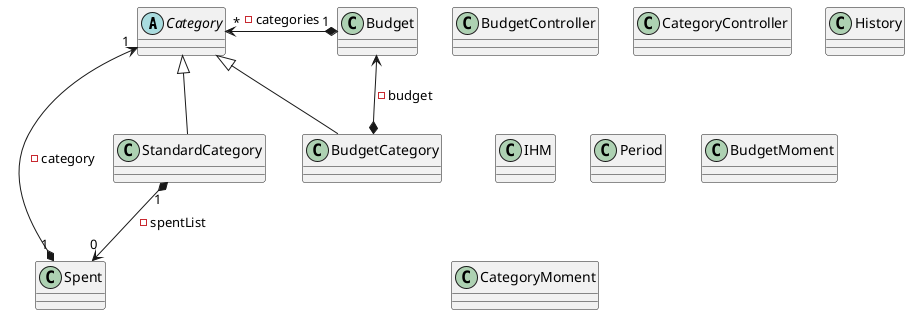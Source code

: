 @startuml
'https://plantuml.com/class-diagram



abstract class Category {
}
class StandardCategory {
}
class BudgetCategory {
}
class Budget {
}
class Spent {
}

class BudgetController {
}

class CategoryController {
}

class History {
}

class IHM {
}

class Period {
}

class BudgetMoment {
}

class CategoryMoment {
}

Category <|-- StandardCategory
Category <|-- BudgetCategory

Budget <--* BudgetCategory : -budget
Category "*" <-right-* "1" Budget : -categories
Category "1" <-right-* "1" Spent : -category
StandardCategory "1" *--> "0" Spent : -spentList

@enduml